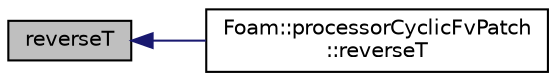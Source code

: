 digraph "reverseT"
{
  bgcolor="transparent";
  edge [fontname="Helvetica",fontsize="10",labelfontname="Helvetica",labelfontsize="10"];
  node [fontname="Helvetica",fontsize="10",shape=record];
  rankdir="LR";
  Node1 [label="reverseT",height=0.2,width=0.4,color="black", fillcolor="grey75", style="filled", fontcolor="black"];
  Node1 -> Node2 [dir="back",color="midnightblue",fontsize="10",style="solid",fontname="Helvetica"];
  Node2 [label="Foam::processorCyclicFvPatch\l::reverseT",height=0.2,width=0.4,color="black",URL="$a01975.html#a8449a6b191feb77a67a0e5abb8b0ac9f",tooltip="Return neighbour-cell transformation tensor. "];
}
